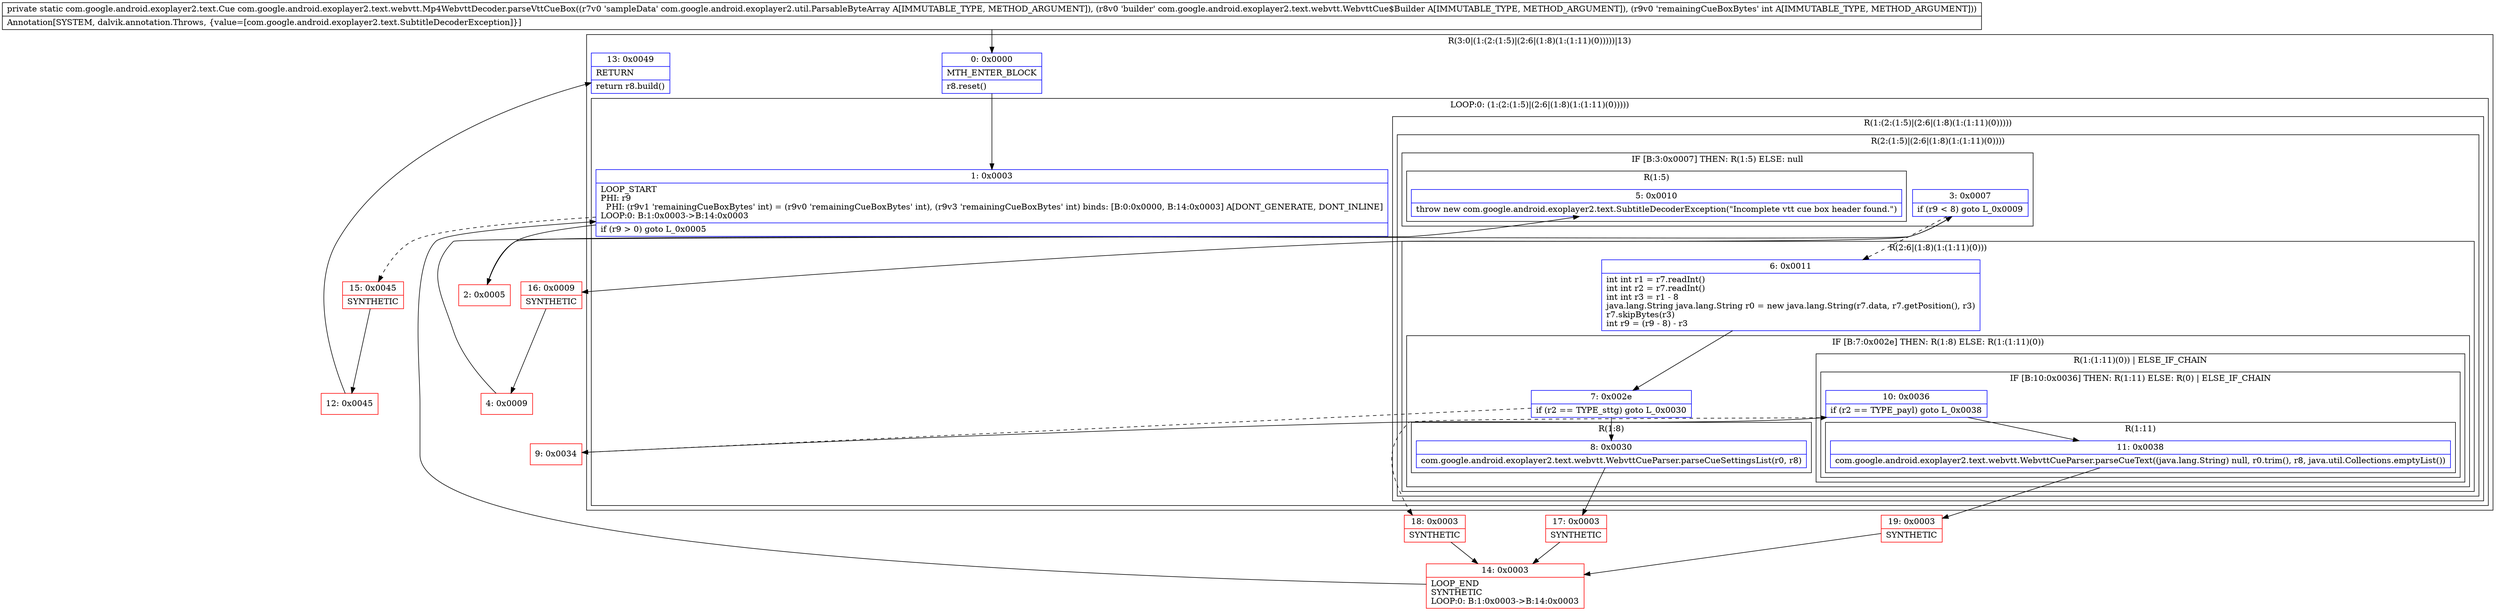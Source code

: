 digraph "CFG forcom.google.android.exoplayer2.text.webvtt.Mp4WebvttDecoder.parseVttCueBox(Lcom\/google\/android\/exoplayer2\/util\/ParsableByteArray;Lcom\/google\/android\/exoplayer2\/text\/webvtt\/WebvttCue$Builder;I)Lcom\/google\/android\/exoplayer2\/text\/Cue;" {
subgraph cluster_Region_1088437465 {
label = "R(3:0|(1:(2:(1:5)|(2:6|(1:8)(1:(1:11)(0)))))|13)";
node [shape=record,color=blue];
Node_0 [shape=record,label="{0\:\ 0x0000|MTH_ENTER_BLOCK\l|r8.reset()\l}"];
subgraph cluster_LoopRegion_794504816 {
label = "LOOP:0: (1:(2:(1:5)|(2:6|(1:8)(1:(1:11)(0)))))";
node [shape=record,color=blue];
Node_1 [shape=record,label="{1\:\ 0x0003|LOOP_START\lPHI: r9 \l  PHI: (r9v1 'remainingCueBoxBytes' int) = (r9v0 'remainingCueBoxBytes' int), (r9v3 'remainingCueBoxBytes' int) binds: [B:0:0x0000, B:14:0x0003] A[DONT_GENERATE, DONT_INLINE]\lLOOP:0: B:1:0x0003\-\>B:14:0x0003\l|if (r9 \> 0) goto L_0x0005\l}"];
subgraph cluster_Region_1809995969 {
label = "R(1:(2:(1:5)|(2:6|(1:8)(1:(1:11)(0)))))";
node [shape=record,color=blue];
subgraph cluster_Region_1447720628 {
label = "R(2:(1:5)|(2:6|(1:8)(1:(1:11)(0))))";
node [shape=record,color=blue];
subgraph cluster_IfRegion_386764368 {
label = "IF [B:3:0x0007] THEN: R(1:5) ELSE: null";
node [shape=record,color=blue];
Node_3 [shape=record,label="{3\:\ 0x0007|if (r9 \< 8) goto L_0x0009\l}"];
subgraph cluster_Region_1632832111 {
label = "R(1:5)";
node [shape=record,color=blue];
Node_5 [shape=record,label="{5\:\ 0x0010|throw new com.google.android.exoplayer2.text.SubtitleDecoderException(\"Incomplete vtt cue box header found.\")\l}"];
}
}
subgraph cluster_Region_1394562845 {
label = "R(2:6|(1:8)(1:(1:11)(0)))";
node [shape=record,color=blue];
Node_6 [shape=record,label="{6\:\ 0x0011|int int r1 = r7.readInt()\lint int r2 = r7.readInt()\lint int r3 = r1 \- 8\ljava.lang.String java.lang.String r0 = new java.lang.String(r7.data, r7.getPosition(), r3)\lr7.skipBytes(r3)\lint r9 = (r9 \- 8) \- r3\l}"];
subgraph cluster_IfRegion_28080518 {
label = "IF [B:7:0x002e] THEN: R(1:8) ELSE: R(1:(1:11)(0))";
node [shape=record,color=blue];
Node_7 [shape=record,label="{7\:\ 0x002e|if (r2 == TYPE_sttg) goto L_0x0030\l}"];
subgraph cluster_Region_3187290 {
label = "R(1:8)";
node [shape=record,color=blue];
Node_8 [shape=record,label="{8\:\ 0x0030|com.google.android.exoplayer2.text.webvtt.WebvttCueParser.parseCueSettingsList(r0, r8)\l}"];
}
subgraph cluster_Region_411988692 {
label = "R(1:(1:11)(0)) | ELSE_IF_CHAIN\l";
node [shape=record,color=blue];
subgraph cluster_IfRegion_1792825522 {
label = "IF [B:10:0x0036] THEN: R(1:11) ELSE: R(0) | ELSE_IF_CHAIN\l";
node [shape=record,color=blue];
Node_10 [shape=record,label="{10\:\ 0x0036|if (r2 == TYPE_payl) goto L_0x0038\l}"];
subgraph cluster_Region_700365566 {
label = "R(1:11)";
node [shape=record,color=blue];
Node_11 [shape=record,label="{11\:\ 0x0038|com.google.android.exoplayer2.text.webvtt.WebvttCueParser.parseCueText((java.lang.String) null, r0.trim(), r8, java.util.Collections.emptyList())\l}"];
}
subgraph cluster_Region_494160039 {
label = "R(0)";
node [shape=record,color=blue];
}
}
}
}
}
}
}
}
Node_13 [shape=record,label="{13\:\ 0x0049|RETURN\l|return r8.build()\l}"];
}
Node_2 [shape=record,color=red,label="{2\:\ 0x0005}"];
Node_4 [shape=record,color=red,label="{4\:\ 0x0009}"];
Node_9 [shape=record,color=red,label="{9\:\ 0x0034}"];
Node_12 [shape=record,color=red,label="{12\:\ 0x0045}"];
Node_14 [shape=record,color=red,label="{14\:\ 0x0003|LOOP_END\lSYNTHETIC\lLOOP:0: B:1:0x0003\-\>B:14:0x0003\l}"];
Node_15 [shape=record,color=red,label="{15\:\ 0x0045|SYNTHETIC\l}"];
Node_16 [shape=record,color=red,label="{16\:\ 0x0009|SYNTHETIC\l}"];
Node_17 [shape=record,color=red,label="{17\:\ 0x0003|SYNTHETIC\l}"];
Node_18 [shape=record,color=red,label="{18\:\ 0x0003|SYNTHETIC\l}"];
Node_19 [shape=record,color=red,label="{19\:\ 0x0003|SYNTHETIC\l}"];
MethodNode[shape=record,label="{private static com.google.android.exoplayer2.text.Cue com.google.android.exoplayer2.text.webvtt.Mp4WebvttDecoder.parseVttCueBox((r7v0 'sampleData' com.google.android.exoplayer2.util.ParsableByteArray A[IMMUTABLE_TYPE, METHOD_ARGUMENT]), (r8v0 'builder' com.google.android.exoplayer2.text.webvtt.WebvttCue$Builder A[IMMUTABLE_TYPE, METHOD_ARGUMENT]), (r9v0 'remainingCueBoxBytes' int A[IMMUTABLE_TYPE, METHOD_ARGUMENT]))  | Annotation[SYSTEM, dalvik.annotation.Throws, \{value=[com.google.android.exoplayer2.text.SubtitleDecoderException]\}]\l}"];
MethodNode -> Node_0;
Node_0 -> Node_1;
Node_1 -> Node_2;
Node_1 -> Node_15[style=dashed];
Node_3 -> Node_6[style=dashed];
Node_3 -> Node_16;
Node_6 -> Node_7;
Node_7 -> Node_8;
Node_7 -> Node_9[style=dashed];
Node_8 -> Node_17;
Node_10 -> Node_11;
Node_10 -> Node_18[style=dashed];
Node_11 -> Node_19;
Node_2 -> Node_3;
Node_4 -> Node_5;
Node_9 -> Node_10;
Node_12 -> Node_13;
Node_14 -> Node_1;
Node_15 -> Node_12;
Node_16 -> Node_4;
Node_17 -> Node_14;
Node_18 -> Node_14;
Node_19 -> Node_14;
}

